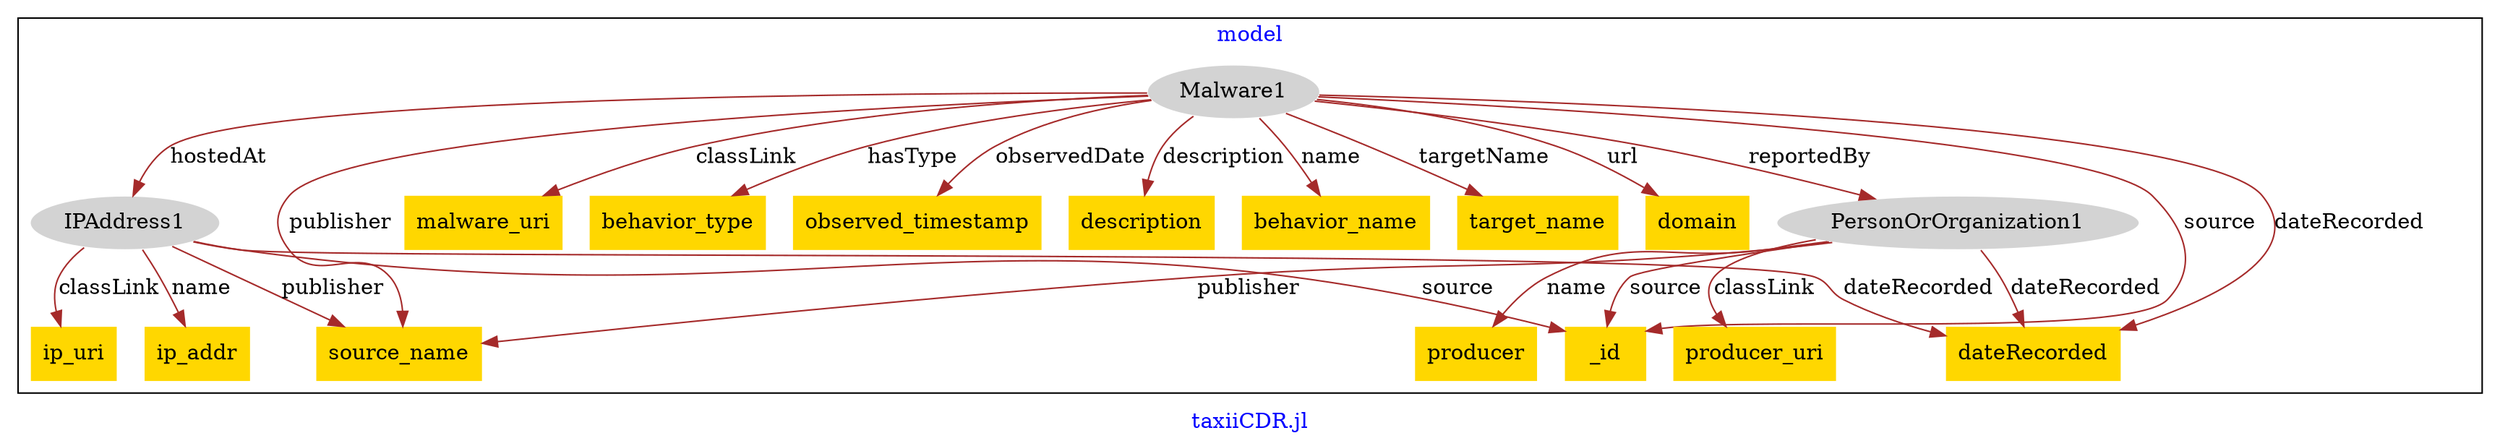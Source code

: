 digraph n0 {
fontcolor="blue"
remincross="true"
label="taxiiCDR.jl"
subgraph cluster {
label="model"
n2[style="filled",color="white",fillcolor="lightgray",label="IPAddress1"];
n3[shape="plaintext",style="filled",fillcolor="gold",label="ip_uri"];
n4[shape="plaintext",style="filled",fillcolor="gold",label="ip_addr"];
n5[shape="plaintext",style="filled",fillcolor="gold",label="source_name"];
n6[style="filled",color="white",fillcolor="lightgray",label="Malware1"];
n7[shape="plaintext",style="filled",fillcolor="gold",label="malware_uri"];
n8[shape="plaintext",style="filled",fillcolor="gold",label="behavior_type"];
n9[shape="plaintext",style="filled",fillcolor="gold",label="observed_timestamp"];
n10[shape="plaintext",style="filled",fillcolor="gold",label="description"];
n11[shape="plaintext",style="filled",fillcolor="gold",label="behavior_name"];
n12[shape="plaintext",style="filled",fillcolor="gold",label="target_name"];
n13[shape="plaintext",style="filled",fillcolor="gold",label="domain"];
n14[style="filled",color="white",fillcolor="lightgray",label="PersonOrOrganization1"];
n15[shape="plaintext",style="filled",fillcolor="gold",label="producer_uri"];
n16[shape="plaintext",style="filled",fillcolor="gold",label="dateRecorded"];
n17[shape="plaintext",style="filled",fillcolor="gold",label="producer"];
n18[shape="plaintext",style="filled",fillcolor="gold",label="_id"];
}
n2 -> n3[color="brown",fontcolor="black",label="classLink"]
n2 -> n4[color="brown",fontcolor="black",label="name"]
n2 -> n5[color="brown",fontcolor="black",label="publisher"]
n6 -> n7[color="brown",fontcolor="black",label="classLink"]
n6 -> n8[color="brown",fontcolor="black",label="hasType"]
n6 -> n9[color="brown",fontcolor="black",label="observedDate"]
n6 -> n10[color="brown",fontcolor="black",label="description"]
n6 -> n11[color="brown",fontcolor="black",label="name"]
n6 -> n5[color="brown",fontcolor="black",label="publisher"]
n6 -> n12[color="brown",fontcolor="black",label="targetName"]
n6 -> n13[color="brown",fontcolor="black",label="url"]
n14 -> n15[color="brown",fontcolor="black",label="classLink"]
n14 -> n16[color="brown",fontcolor="black",label="dateRecorded"]
n14 -> n17[color="brown",fontcolor="black",label="name"]
n14 -> n5[color="brown",fontcolor="black",label="publisher"]
n14 -> n18[color="brown",fontcolor="black",label="source"]
n6 -> n14[color="brown",fontcolor="black",label="reportedBy"]
n6 -> n18[color="brown",fontcolor="black",label="source"]
n6 -> n2[color="brown",fontcolor="black",label="hostedAt"]
n2 -> n16[color="brown",fontcolor="black",label="dateRecorded"]
n6 -> n16[color="brown",fontcolor="black",label="dateRecorded"]
n2 -> n18[color="brown",fontcolor="black",label="source"]
}
